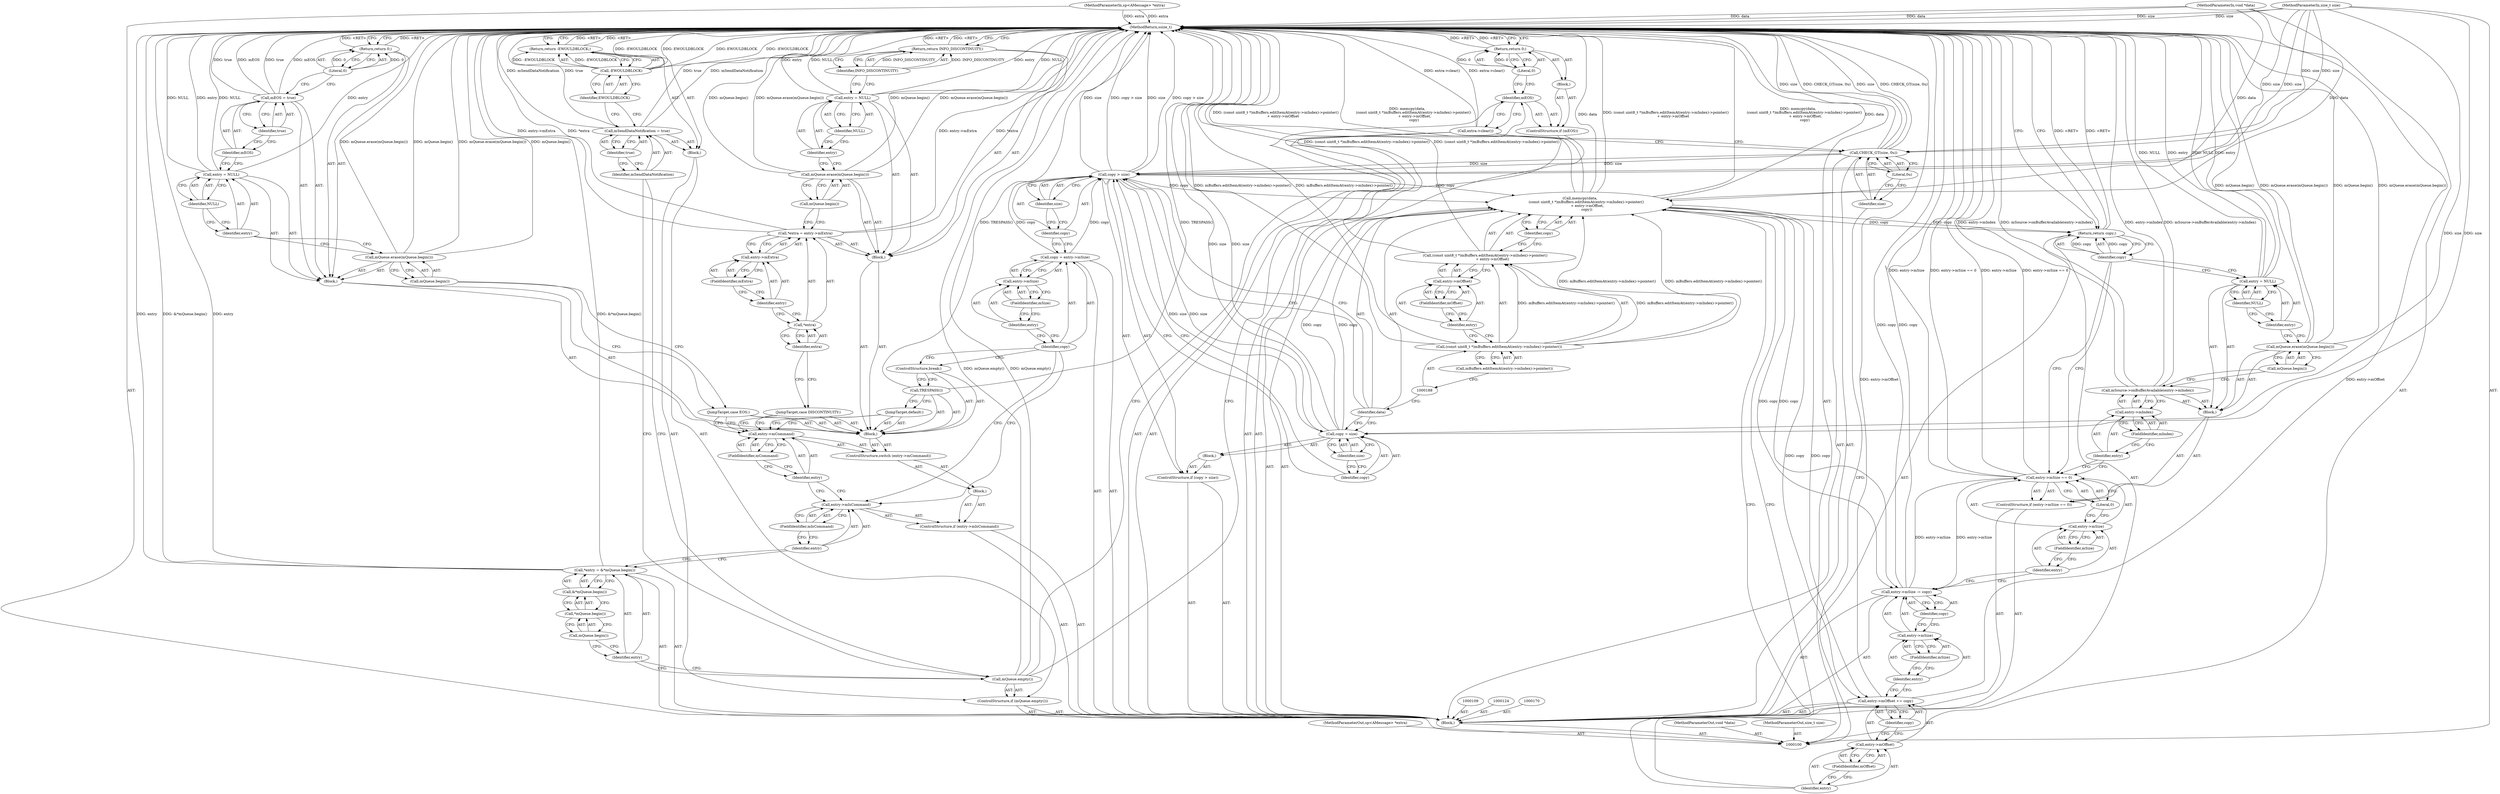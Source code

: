 digraph "1_Android_a2d1d85726aa2a3126e9c331a8e00a8c319c9e2b" {
"1000222" [label="(MethodReturn,ssize_t)"];
"1000113" [label="(Return,return 0;)"];
"1000114" [label="(Literal,0)"];
"1000115" [label="(ControlStructure,if (mQueue.empty()))"];
"1000117" [label="(Block,)"];
"1000116" [label="(Call,mQueue.empty())"];
"1000120" [label="(Identifier,true)"];
"1000118" [label="(Call,mSendDataNotification = true)"];
"1000119" [label="(Identifier,mSendDataNotification)"];
"1000121" [label="(Return,return -EWOULDBLOCK;)"];
"1000122" [label="(Call,-EWOULDBLOCK)"];
"1000123" [label="(Identifier,EWOULDBLOCK)"];
"1000125" [label="(Call,*entry = &*mQueue.begin())"];
"1000126" [label="(Identifier,entry)"];
"1000127" [label="(Call,&*mQueue.begin())"];
"1000128" [label="(Call,*mQueue.begin())"];
"1000129" [label="(Call,mQueue.begin())"];
"1000101" [label="(MethodParameterIn,void *data)"];
"1000319" [label="(MethodParameterOut,void *data)"];
"1000102" [label="(MethodParameterIn,size_t size)"];
"1000320" [label="(MethodParameterOut,size_t size)"];
"1000103" [label="(MethodParameterIn,sp<AMessage> *extra)"];
"1000321" [label="(MethodParameterOut,sp<AMessage> *extra)"];
"1000104" [label="(Block,)"];
"1000130" [label="(ControlStructure,if (entry->mIsCommand))"];
"1000133" [label="(FieldIdentifier,mIsCommand)"];
"1000134" [label="(Block,)"];
"1000131" [label="(Call,entry->mIsCommand)"];
"1000132" [label="(Identifier,entry)"];
"1000135" [label="(ControlStructure,switch (entry->mCommand))"];
"1000138" [label="(FieldIdentifier,mCommand)"];
"1000139" [label="(Block,)"];
"1000136" [label="(Call,entry->mCommand)"];
"1000137" [label="(Identifier,entry)"];
"1000140" [label="(JumpTarget,case EOS:)"];
"1000141" [label="(Block,)"];
"1000142" [label="(Call,mQueue.erase(mQueue.begin()))"];
"1000143" [label="(Call,mQueue.begin())"];
"1000144" [label="(Call,entry = NULL)"];
"1000145" [label="(Identifier,entry)"];
"1000146" [label="(Identifier,NULL)"];
"1000147" [label="(Call,mEOS = true)"];
"1000148" [label="(Identifier,mEOS)"];
"1000149" [label="(Identifier,true)"];
"1000150" [label="(Return,return 0;)"];
"1000151" [label="(Literal,0)"];
"1000106" [label="(Identifier,size)"];
"1000107" [label="(Literal,0u)"];
"1000105" [label="(Call,CHECK_GT(size, 0u))"];
"1000152" [label="(JumpTarget,case DISCONTINUITY:)"];
"1000153" [label="(Block,)"];
"1000154" [label="(Call,*extra = entry->mExtra)"];
"1000155" [label="(Call,*extra)"];
"1000157" [label="(Call,entry->mExtra)"];
"1000158" [label="(Identifier,entry)"];
"1000159" [label="(FieldIdentifier,mExtra)"];
"1000156" [label="(Identifier,extra)"];
"1000160" [label="(Call,mQueue.erase(mQueue.begin()))"];
"1000161" [label="(Call,mQueue.begin())"];
"1000162" [label="(Call,entry = NULL)"];
"1000163" [label="(Identifier,entry)"];
"1000164" [label="(Identifier,NULL)"];
"1000165" [label="(Return,return INFO_DISCONTINUITY;)"];
"1000166" [label="(Identifier,INFO_DISCONTINUITY)"];
"1000167" [label="(JumpTarget,default:)"];
"1000168" [label="(Call,TRESPASS())"];
"1000169" [label="(ControlStructure,break;)"];
"1000173" [label="(Call,entry->mSize)"];
"1000174" [label="(Identifier,entry)"];
"1000175" [label="(FieldIdentifier,mSize)"];
"1000171" [label="(Call,copy = entry->mSize)"];
"1000172" [label="(Identifier,copy)"];
"1000176" [label="(ControlStructure,if (copy > size))"];
"1000179" [label="(Identifier,size)"];
"1000180" [label="(Block,)"];
"1000177" [label="(Call,copy > size)"];
"1000178" [label="(Identifier,copy)"];
"1000108" [label="(Call,extra->clear())"];
"1000183" [label="(Identifier,size)"];
"1000181" [label="(Call,copy = size)"];
"1000182" [label="(Identifier,copy)"];
"1000185" [label="(Identifier,data)"];
"1000184" [label="(Call,memcpy(data,\n           (const uint8_t *)mBuffers.editItemAt(entry->mIndex)->pointer()\n             + entry->mOffset,\n            copy))"];
"1000186" [label="(Call,(const uint8_t *)mBuffers.editItemAt(entry->mIndex)->pointer()\n             + entry->mOffset)"];
"1000187" [label="(Call,(const uint8_t *)mBuffers.editItemAt(entry->mIndex)->pointer())"];
"1000189" [label="(Call,mBuffers.editItemAt(entry->mIndex)->pointer())"];
"1000190" [label="(Call,entry->mOffset)"];
"1000191" [label="(Identifier,entry)"];
"1000192" [label="(FieldIdentifier,mOffset)"];
"1000193" [label="(Identifier,copy)"];
"1000197" [label="(FieldIdentifier,mOffset)"];
"1000198" [label="(Identifier,copy)"];
"1000194" [label="(Call,entry->mOffset += copy)"];
"1000195" [label="(Call,entry->mOffset)"];
"1000196" [label="(Identifier,entry)"];
"1000202" [label="(FieldIdentifier,mSize)"];
"1000203" [label="(Identifier,copy)"];
"1000199" [label="(Call,entry->mSize -= copy)"];
"1000200" [label="(Call,entry->mSize)"];
"1000201" [label="(Identifier,entry)"];
"1000204" [label="(ControlStructure,if (entry->mSize == 0))"];
"1000208" [label="(FieldIdentifier,mSize)"];
"1000209" [label="(Literal,0)"];
"1000210" [label="(Block,)"];
"1000205" [label="(Call,entry->mSize == 0)"];
"1000206" [label="(Call,entry->mSize)"];
"1000207" [label="(Identifier,entry)"];
"1000212" [label="(Call,entry->mIndex)"];
"1000213" [label="(Identifier,entry)"];
"1000214" [label="(FieldIdentifier,mIndex)"];
"1000211" [label="(Call,mSource->onBufferAvailable(entry->mIndex))"];
"1000216" [label="(Call,mQueue.begin())"];
"1000215" [label="(Call,mQueue.erase(mQueue.begin()))"];
"1000219" [label="(Identifier,NULL)"];
"1000217" [label="(Call,entry = NULL)"];
"1000218" [label="(Identifier,entry)"];
"1000220" [label="(Return,return copy;)"];
"1000221" [label="(Identifier,copy)"];
"1000110" [label="(ControlStructure,if (mEOS))"];
"1000112" [label="(Block,)"];
"1000111" [label="(Identifier,mEOS)"];
"1000222" -> "1000100"  [label="AST: "];
"1000222" -> "1000113"  [label="CFG: "];
"1000222" -> "1000121"  [label="CFG: "];
"1000222" -> "1000150"  [label="CFG: "];
"1000222" -> "1000165"  [label="CFG: "];
"1000222" -> "1000220"  [label="CFG: "];
"1000165" -> "1000222"  [label="DDG: <RET>"];
"1000121" -> "1000222"  [label="DDG: <RET>"];
"1000220" -> "1000222"  [label="DDG: <RET>"];
"1000150" -> "1000222"  [label="DDG: <RET>"];
"1000113" -> "1000222"  [label="DDG: <RET>"];
"1000108" -> "1000222"  [label="DDG: extra->clear()"];
"1000184" -> "1000222"  [label="DDG: data"];
"1000184" -> "1000222"  [label="DDG: (const uint8_t *)mBuffers.editItemAt(entry->mIndex)->pointer()\n             + entry->mOffset"];
"1000184" -> "1000222"  [label="DDG: memcpy(data,\n           (const uint8_t *)mBuffers.editItemAt(entry->mIndex)->pointer()\n             + entry->mOffset,\n            copy)"];
"1000177" -> "1000222"  [label="DDG: size"];
"1000177" -> "1000222"  [label="DDG: copy > size"];
"1000125" -> "1000222"  [label="DDG: &*mQueue.begin()"];
"1000125" -> "1000222"  [label="DDG: entry"];
"1000102" -> "1000222"  [label="DDG: size"];
"1000105" -> "1000222"  [label="DDG: size"];
"1000105" -> "1000222"  [label="DDG: CHECK_GT(size, 0u)"];
"1000168" -> "1000222"  [label="DDG: TRESPASS()"];
"1000162" -> "1000222"  [label="DDG: NULL"];
"1000162" -> "1000222"  [label="DDG: entry"];
"1000186" -> "1000222"  [label="DDG: (const uint8_t *)mBuffers.editItemAt(entry->mIndex)->pointer()"];
"1000142" -> "1000222"  [label="DDG: mQueue.erase(mQueue.begin())"];
"1000142" -> "1000222"  [label="DDG: mQueue.begin()"];
"1000215" -> "1000222"  [label="DDG: mQueue.begin()"];
"1000215" -> "1000222"  [label="DDG: mQueue.erase(mQueue.begin())"];
"1000154" -> "1000222"  [label="DDG: entry->mExtra"];
"1000154" -> "1000222"  [label="DDG: *extra"];
"1000217" -> "1000222"  [label="DDG: NULL"];
"1000217" -> "1000222"  [label="DDG: entry"];
"1000160" -> "1000222"  [label="DDG: mQueue.erase(mQueue.begin())"];
"1000160" -> "1000222"  [label="DDG: mQueue.begin()"];
"1000187" -> "1000222"  [label="DDG: mBuffers.editItemAt(entry->mIndex)->pointer()"];
"1000205" -> "1000222"  [label="DDG: entry->mSize"];
"1000205" -> "1000222"  [label="DDG: entry->mSize == 0"];
"1000122" -> "1000222"  [label="DDG: EWOULDBLOCK"];
"1000122" -> "1000222"  [label="DDG: -EWOULDBLOCK"];
"1000194" -> "1000222"  [label="DDG: entry->mOffset"];
"1000103" -> "1000222"  [label="DDG: extra"];
"1000199" -> "1000222"  [label="DDG: copy"];
"1000147" -> "1000222"  [label="DDG: true"];
"1000147" -> "1000222"  [label="DDG: mEOS"];
"1000211" -> "1000222"  [label="DDG: entry->mIndex"];
"1000211" -> "1000222"  [label="DDG: mSource->onBufferAvailable(entry->mIndex)"];
"1000101" -> "1000222"  [label="DDG: data"];
"1000118" -> "1000222"  [label="DDG: true"];
"1000118" -> "1000222"  [label="DDG: mSendDataNotification"];
"1000144" -> "1000222"  [label="DDG: entry"];
"1000144" -> "1000222"  [label="DDG: NULL"];
"1000116" -> "1000222"  [label="DDG: mQueue.empty()"];
"1000181" -> "1000222"  [label="DDG: size"];
"1000113" -> "1000112"  [label="AST: "];
"1000113" -> "1000114"  [label="CFG: "];
"1000114" -> "1000113"  [label="AST: "];
"1000222" -> "1000113"  [label="CFG: "];
"1000113" -> "1000222"  [label="DDG: <RET>"];
"1000114" -> "1000113"  [label="DDG: 0"];
"1000114" -> "1000113"  [label="AST: "];
"1000114" -> "1000111"  [label="CFG: "];
"1000113" -> "1000114"  [label="CFG: "];
"1000114" -> "1000113"  [label="DDG: 0"];
"1000115" -> "1000104"  [label="AST: "];
"1000116" -> "1000115"  [label="AST: "];
"1000117" -> "1000115"  [label="AST: "];
"1000117" -> "1000115"  [label="AST: "];
"1000118" -> "1000117"  [label="AST: "];
"1000121" -> "1000117"  [label="AST: "];
"1000116" -> "1000115"  [label="AST: "];
"1000116" -> "1000111"  [label="CFG: "];
"1000119" -> "1000116"  [label="CFG: "];
"1000126" -> "1000116"  [label="CFG: "];
"1000116" -> "1000222"  [label="DDG: mQueue.empty()"];
"1000120" -> "1000118"  [label="AST: "];
"1000120" -> "1000119"  [label="CFG: "];
"1000118" -> "1000120"  [label="CFG: "];
"1000118" -> "1000117"  [label="AST: "];
"1000118" -> "1000120"  [label="CFG: "];
"1000119" -> "1000118"  [label="AST: "];
"1000120" -> "1000118"  [label="AST: "];
"1000123" -> "1000118"  [label="CFG: "];
"1000118" -> "1000222"  [label="DDG: true"];
"1000118" -> "1000222"  [label="DDG: mSendDataNotification"];
"1000119" -> "1000118"  [label="AST: "];
"1000119" -> "1000116"  [label="CFG: "];
"1000120" -> "1000119"  [label="CFG: "];
"1000121" -> "1000117"  [label="AST: "];
"1000121" -> "1000122"  [label="CFG: "];
"1000122" -> "1000121"  [label="AST: "];
"1000222" -> "1000121"  [label="CFG: "];
"1000121" -> "1000222"  [label="DDG: <RET>"];
"1000122" -> "1000121"  [label="DDG: -EWOULDBLOCK"];
"1000122" -> "1000121"  [label="AST: "];
"1000122" -> "1000123"  [label="CFG: "];
"1000123" -> "1000122"  [label="AST: "];
"1000121" -> "1000122"  [label="CFG: "];
"1000122" -> "1000222"  [label="DDG: EWOULDBLOCK"];
"1000122" -> "1000222"  [label="DDG: -EWOULDBLOCK"];
"1000122" -> "1000121"  [label="DDG: -EWOULDBLOCK"];
"1000123" -> "1000122"  [label="AST: "];
"1000123" -> "1000118"  [label="CFG: "];
"1000122" -> "1000123"  [label="CFG: "];
"1000125" -> "1000104"  [label="AST: "];
"1000125" -> "1000127"  [label="CFG: "];
"1000126" -> "1000125"  [label="AST: "];
"1000127" -> "1000125"  [label="AST: "];
"1000132" -> "1000125"  [label="CFG: "];
"1000125" -> "1000222"  [label="DDG: &*mQueue.begin()"];
"1000125" -> "1000222"  [label="DDG: entry"];
"1000126" -> "1000125"  [label="AST: "];
"1000126" -> "1000116"  [label="CFG: "];
"1000129" -> "1000126"  [label="CFG: "];
"1000127" -> "1000125"  [label="AST: "];
"1000127" -> "1000128"  [label="CFG: "];
"1000128" -> "1000127"  [label="AST: "];
"1000125" -> "1000127"  [label="CFG: "];
"1000128" -> "1000127"  [label="AST: "];
"1000128" -> "1000129"  [label="CFG: "];
"1000129" -> "1000128"  [label="AST: "];
"1000127" -> "1000128"  [label="CFG: "];
"1000129" -> "1000128"  [label="AST: "];
"1000129" -> "1000126"  [label="CFG: "];
"1000128" -> "1000129"  [label="CFG: "];
"1000101" -> "1000100"  [label="AST: "];
"1000101" -> "1000222"  [label="DDG: data"];
"1000101" -> "1000184"  [label="DDG: data"];
"1000319" -> "1000100"  [label="AST: "];
"1000102" -> "1000100"  [label="AST: "];
"1000102" -> "1000222"  [label="DDG: size"];
"1000102" -> "1000105"  [label="DDG: size"];
"1000102" -> "1000177"  [label="DDG: size"];
"1000102" -> "1000181"  [label="DDG: size"];
"1000320" -> "1000100"  [label="AST: "];
"1000103" -> "1000100"  [label="AST: "];
"1000103" -> "1000222"  [label="DDG: extra"];
"1000321" -> "1000100"  [label="AST: "];
"1000104" -> "1000100"  [label="AST: "];
"1000105" -> "1000104"  [label="AST: "];
"1000108" -> "1000104"  [label="AST: "];
"1000109" -> "1000104"  [label="AST: "];
"1000110" -> "1000104"  [label="AST: "];
"1000115" -> "1000104"  [label="AST: "];
"1000124" -> "1000104"  [label="AST: "];
"1000125" -> "1000104"  [label="AST: "];
"1000130" -> "1000104"  [label="AST: "];
"1000170" -> "1000104"  [label="AST: "];
"1000171" -> "1000104"  [label="AST: "];
"1000176" -> "1000104"  [label="AST: "];
"1000184" -> "1000104"  [label="AST: "];
"1000194" -> "1000104"  [label="AST: "];
"1000199" -> "1000104"  [label="AST: "];
"1000204" -> "1000104"  [label="AST: "];
"1000220" -> "1000104"  [label="AST: "];
"1000130" -> "1000104"  [label="AST: "];
"1000131" -> "1000130"  [label="AST: "];
"1000134" -> "1000130"  [label="AST: "];
"1000133" -> "1000131"  [label="AST: "];
"1000133" -> "1000132"  [label="CFG: "];
"1000131" -> "1000133"  [label="CFG: "];
"1000134" -> "1000130"  [label="AST: "];
"1000135" -> "1000134"  [label="AST: "];
"1000131" -> "1000130"  [label="AST: "];
"1000131" -> "1000133"  [label="CFG: "];
"1000132" -> "1000131"  [label="AST: "];
"1000133" -> "1000131"  [label="AST: "];
"1000137" -> "1000131"  [label="CFG: "];
"1000172" -> "1000131"  [label="CFG: "];
"1000132" -> "1000131"  [label="AST: "];
"1000132" -> "1000125"  [label="CFG: "];
"1000133" -> "1000132"  [label="CFG: "];
"1000135" -> "1000134"  [label="AST: "];
"1000136" -> "1000135"  [label="AST: "];
"1000139" -> "1000135"  [label="AST: "];
"1000138" -> "1000136"  [label="AST: "];
"1000138" -> "1000137"  [label="CFG: "];
"1000136" -> "1000138"  [label="CFG: "];
"1000139" -> "1000135"  [label="AST: "];
"1000140" -> "1000139"  [label="AST: "];
"1000141" -> "1000139"  [label="AST: "];
"1000152" -> "1000139"  [label="AST: "];
"1000153" -> "1000139"  [label="AST: "];
"1000167" -> "1000139"  [label="AST: "];
"1000168" -> "1000139"  [label="AST: "];
"1000169" -> "1000139"  [label="AST: "];
"1000136" -> "1000135"  [label="AST: "];
"1000136" -> "1000138"  [label="CFG: "];
"1000137" -> "1000136"  [label="AST: "];
"1000138" -> "1000136"  [label="AST: "];
"1000140" -> "1000136"  [label="CFG: "];
"1000152" -> "1000136"  [label="CFG: "];
"1000167" -> "1000136"  [label="CFG: "];
"1000137" -> "1000136"  [label="AST: "];
"1000137" -> "1000131"  [label="CFG: "];
"1000138" -> "1000137"  [label="CFG: "];
"1000140" -> "1000139"  [label="AST: "];
"1000140" -> "1000136"  [label="CFG: "];
"1000143" -> "1000140"  [label="CFG: "];
"1000141" -> "1000139"  [label="AST: "];
"1000142" -> "1000141"  [label="AST: "];
"1000144" -> "1000141"  [label="AST: "];
"1000147" -> "1000141"  [label="AST: "];
"1000150" -> "1000141"  [label="AST: "];
"1000142" -> "1000141"  [label="AST: "];
"1000142" -> "1000143"  [label="CFG: "];
"1000143" -> "1000142"  [label="AST: "];
"1000145" -> "1000142"  [label="CFG: "];
"1000142" -> "1000222"  [label="DDG: mQueue.erase(mQueue.begin())"];
"1000142" -> "1000222"  [label="DDG: mQueue.begin()"];
"1000143" -> "1000142"  [label="AST: "];
"1000143" -> "1000140"  [label="CFG: "];
"1000142" -> "1000143"  [label="CFG: "];
"1000144" -> "1000141"  [label="AST: "];
"1000144" -> "1000146"  [label="CFG: "];
"1000145" -> "1000144"  [label="AST: "];
"1000146" -> "1000144"  [label="AST: "];
"1000148" -> "1000144"  [label="CFG: "];
"1000144" -> "1000222"  [label="DDG: entry"];
"1000144" -> "1000222"  [label="DDG: NULL"];
"1000145" -> "1000144"  [label="AST: "];
"1000145" -> "1000142"  [label="CFG: "];
"1000146" -> "1000145"  [label="CFG: "];
"1000146" -> "1000144"  [label="AST: "];
"1000146" -> "1000145"  [label="CFG: "];
"1000144" -> "1000146"  [label="CFG: "];
"1000147" -> "1000141"  [label="AST: "];
"1000147" -> "1000149"  [label="CFG: "];
"1000148" -> "1000147"  [label="AST: "];
"1000149" -> "1000147"  [label="AST: "];
"1000151" -> "1000147"  [label="CFG: "];
"1000147" -> "1000222"  [label="DDG: true"];
"1000147" -> "1000222"  [label="DDG: mEOS"];
"1000148" -> "1000147"  [label="AST: "];
"1000148" -> "1000144"  [label="CFG: "];
"1000149" -> "1000148"  [label="CFG: "];
"1000149" -> "1000147"  [label="AST: "];
"1000149" -> "1000148"  [label="CFG: "];
"1000147" -> "1000149"  [label="CFG: "];
"1000150" -> "1000141"  [label="AST: "];
"1000150" -> "1000151"  [label="CFG: "];
"1000151" -> "1000150"  [label="AST: "];
"1000222" -> "1000150"  [label="CFG: "];
"1000150" -> "1000222"  [label="DDG: <RET>"];
"1000151" -> "1000150"  [label="DDG: 0"];
"1000151" -> "1000150"  [label="AST: "];
"1000151" -> "1000147"  [label="CFG: "];
"1000150" -> "1000151"  [label="CFG: "];
"1000151" -> "1000150"  [label="DDG: 0"];
"1000106" -> "1000105"  [label="AST: "];
"1000106" -> "1000100"  [label="CFG: "];
"1000107" -> "1000106"  [label="CFG: "];
"1000107" -> "1000105"  [label="AST: "];
"1000107" -> "1000106"  [label="CFG: "];
"1000105" -> "1000107"  [label="CFG: "];
"1000105" -> "1000104"  [label="AST: "];
"1000105" -> "1000107"  [label="CFG: "];
"1000106" -> "1000105"  [label="AST: "];
"1000107" -> "1000105"  [label="AST: "];
"1000108" -> "1000105"  [label="CFG: "];
"1000105" -> "1000222"  [label="DDG: size"];
"1000105" -> "1000222"  [label="DDG: CHECK_GT(size, 0u)"];
"1000102" -> "1000105"  [label="DDG: size"];
"1000105" -> "1000177"  [label="DDG: size"];
"1000152" -> "1000139"  [label="AST: "];
"1000152" -> "1000136"  [label="CFG: "];
"1000156" -> "1000152"  [label="CFG: "];
"1000153" -> "1000139"  [label="AST: "];
"1000154" -> "1000153"  [label="AST: "];
"1000160" -> "1000153"  [label="AST: "];
"1000162" -> "1000153"  [label="AST: "];
"1000165" -> "1000153"  [label="AST: "];
"1000154" -> "1000153"  [label="AST: "];
"1000154" -> "1000157"  [label="CFG: "];
"1000155" -> "1000154"  [label="AST: "];
"1000157" -> "1000154"  [label="AST: "];
"1000161" -> "1000154"  [label="CFG: "];
"1000154" -> "1000222"  [label="DDG: entry->mExtra"];
"1000154" -> "1000222"  [label="DDG: *extra"];
"1000155" -> "1000154"  [label="AST: "];
"1000155" -> "1000156"  [label="CFG: "];
"1000156" -> "1000155"  [label="AST: "];
"1000158" -> "1000155"  [label="CFG: "];
"1000157" -> "1000154"  [label="AST: "];
"1000157" -> "1000159"  [label="CFG: "];
"1000158" -> "1000157"  [label="AST: "];
"1000159" -> "1000157"  [label="AST: "];
"1000154" -> "1000157"  [label="CFG: "];
"1000158" -> "1000157"  [label="AST: "];
"1000158" -> "1000155"  [label="CFG: "];
"1000159" -> "1000158"  [label="CFG: "];
"1000159" -> "1000157"  [label="AST: "];
"1000159" -> "1000158"  [label="CFG: "];
"1000157" -> "1000159"  [label="CFG: "];
"1000156" -> "1000155"  [label="AST: "];
"1000156" -> "1000152"  [label="CFG: "];
"1000155" -> "1000156"  [label="CFG: "];
"1000160" -> "1000153"  [label="AST: "];
"1000160" -> "1000161"  [label="CFG: "];
"1000161" -> "1000160"  [label="AST: "];
"1000163" -> "1000160"  [label="CFG: "];
"1000160" -> "1000222"  [label="DDG: mQueue.erase(mQueue.begin())"];
"1000160" -> "1000222"  [label="DDG: mQueue.begin()"];
"1000161" -> "1000160"  [label="AST: "];
"1000161" -> "1000154"  [label="CFG: "];
"1000160" -> "1000161"  [label="CFG: "];
"1000162" -> "1000153"  [label="AST: "];
"1000162" -> "1000164"  [label="CFG: "];
"1000163" -> "1000162"  [label="AST: "];
"1000164" -> "1000162"  [label="AST: "];
"1000166" -> "1000162"  [label="CFG: "];
"1000162" -> "1000222"  [label="DDG: NULL"];
"1000162" -> "1000222"  [label="DDG: entry"];
"1000163" -> "1000162"  [label="AST: "];
"1000163" -> "1000160"  [label="CFG: "];
"1000164" -> "1000163"  [label="CFG: "];
"1000164" -> "1000162"  [label="AST: "];
"1000164" -> "1000163"  [label="CFG: "];
"1000162" -> "1000164"  [label="CFG: "];
"1000165" -> "1000153"  [label="AST: "];
"1000165" -> "1000166"  [label="CFG: "];
"1000166" -> "1000165"  [label="AST: "];
"1000222" -> "1000165"  [label="CFG: "];
"1000165" -> "1000222"  [label="DDG: <RET>"];
"1000166" -> "1000165"  [label="DDG: INFO_DISCONTINUITY"];
"1000166" -> "1000165"  [label="AST: "];
"1000166" -> "1000162"  [label="CFG: "];
"1000165" -> "1000166"  [label="CFG: "];
"1000166" -> "1000165"  [label="DDG: INFO_DISCONTINUITY"];
"1000167" -> "1000139"  [label="AST: "];
"1000167" -> "1000136"  [label="CFG: "];
"1000168" -> "1000167"  [label="CFG: "];
"1000168" -> "1000139"  [label="AST: "];
"1000168" -> "1000167"  [label="CFG: "];
"1000169" -> "1000168"  [label="CFG: "];
"1000168" -> "1000222"  [label="DDG: TRESPASS()"];
"1000169" -> "1000139"  [label="AST: "];
"1000169" -> "1000168"  [label="CFG: "];
"1000172" -> "1000169"  [label="CFG: "];
"1000173" -> "1000171"  [label="AST: "];
"1000173" -> "1000175"  [label="CFG: "];
"1000174" -> "1000173"  [label="AST: "];
"1000175" -> "1000173"  [label="AST: "];
"1000171" -> "1000173"  [label="CFG: "];
"1000174" -> "1000173"  [label="AST: "];
"1000174" -> "1000172"  [label="CFG: "];
"1000175" -> "1000174"  [label="CFG: "];
"1000175" -> "1000173"  [label="AST: "];
"1000175" -> "1000174"  [label="CFG: "];
"1000173" -> "1000175"  [label="CFG: "];
"1000171" -> "1000104"  [label="AST: "];
"1000171" -> "1000173"  [label="CFG: "];
"1000172" -> "1000171"  [label="AST: "];
"1000173" -> "1000171"  [label="AST: "];
"1000178" -> "1000171"  [label="CFG: "];
"1000171" -> "1000177"  [label="DDG: copy"];
"1000172" -> "1000171"  [label="AST: "];
"1000172" -> "1000169"  [label="CFG: "];
"1000172" -> "1000131"  [label="CFG: "];
"1000174" -> "1000172"  [label="CFG: "];
"1000176" -> "1000104"  [label="AST: "];
"1000177" -> "1000176"  [label="AST: "];
"1000180" -> "1000176"  [label="AST: "];
"1000179" -> "1000177"  [label="AST: "];
"1000179" -> "1000178"  [label="CFG: "];
"1000177" -> "1000179"  [label="CFG: "];
"1000180" -> "1000176"  [label="AST: "];
"1000181" -> "1000180"  [label="AST: "];
"1000177" -> "1000176"  [label="AST: "];
"1000177" -> "1000179"  [label="CFG: "];
"1000178" -> "1000177"  [label="AST: "];
"1000179" -> "1000177"  [label="AST: "];
"1000182" -> "1000177"  [label="CFG: "];
"1000185" -> "1000177"  [label="CFG: "];
"1000177" -> "1000222"  [label="DDG: size"];
"1000177" -> "1000222"  [label="DDG: copy > size"];
"1000171" -> "1000177"  [label="DDG: copy"];
"1000105" -> "1000177"  [label="DDG: size"];
"1000102" -> "1000177"  [label="DDG: size"];
"1000177" -> "1000181"  [label="DDG: size"];
"1000177" -> "1000184"  [label="DDG: copy"];
"1000178" -> "1000177"  [label="AST: "];
"1000178" -> "1000171"  [label="CFG: "];
"1000179" -> "1000178"  [label="CFG: "];
"1000108" -> "1000104"  [label="AST: "];
"1000108" -> "1000105"  [label="CFG: "];
"1000111" -> "1000108"  [label="CFG: "];
"1000108" -> "1000222"  [label="DDG: extra->clear()"];
"1000183" -> "1000181"  [label="AST: "];
"1000183" -> "1000182"  [label="CFG: "];
"1000181" -> "1000183"  [label="CFG: "];
"1000181" -> "1000180"  [label="AST: "];
"1000181" -> "1000183"  [label="CFG: "];
"1000182" -> "1000181"  [label="AST: "];
"1000183" -> "1000181"  [label="AST: "];
"1000185" -> "1000181"  [label="CFG: "];
"1000181" -> "1000222"  [label="DDG: size"];
"1000177" -> "1000181"  [label="DDG: size"];
"1000102" -> "1000181"  [label="DDG: size"];
"1000181" -> "1000184"  [label="DDG: copy"];
"1000182" -> "1000181"  [label="AST: "];
"1000182" -> "1000177"  [label="CFG: "];
"1000183" -> "1000182"  [label="CFG: "];
"1000185" -> "1000184"  [label="AST: "];
"1000185" -> "1000181"  [label="CFG: "];
"1000185" -> "1000177"  [label="CFG: "];
"1000188" -> "1000185"  [label="CFG: "];
"1000184" -> "1000104"  [label="AST: "];
"1000184" -> "1000193"  [label="CFG: "];
"1000185" -> "1000184"  [label="AST: "];
"1000186" -> "1000184"  [label="AST: "];
"1000193" -> "1000184"  [label="AST: "];
"1000196" -> "1000184"  [label="CFG: "];
"1000184" -> "1000222"  [label="DDG: data"];
"1000184" -> "1000222"  [label="DDG: (const uint8_t *)mBuffers.editItemAt(entry->mIndex)->pointer()\n             + entry->mOffset"];
"1000184" -> "1000222"  [label="DDG: memcpy(data,\n           (const uint8_t *)mBuffers.editItemAt(entry->mIndex)->pointer()\n             + entry->mOffset,\n            copy)"];
"1000101" -> "1000184"  [label="DDG: data"];
"1000187" -> "1000184"  [label="DDG: mBuffers.editItemAt(entry->mIndex)->pointer()"];
"1000181" -> "1000184"  [label="DDG: copy"];
"1000177" -> "1000184"  [label="DDG: copy"];
"1000184" -> "1000194"  [label="DDG: copy"];
"1000184" -> "1000199"  [label="DDG: copy"];
"1000184" -> "1000220"  [label="DDG: copy"];
"1000186" -> "1000184"  [label="AST: "];
"1000186" -> "1000190"  [label="CFG: "];
"1000187" -> "1000186"  [label="AST: "];
"1000190" -> "1000186"  [label="AST: "];
"1000193" -> "1000186"  [label="CFG: "];
"1000186" -> "1000222"  [label="DDG: (const uint8_t *)mBuffers.editItemAt(entry->mIndex)->pointer()"];
"1000187" -> "1000186"  [label="DDG: mBuffers.editItemAt(entry->mIndex)->pointer()"];
"1000187" -> "1000186"  [label="AST: "];
"1000187" -> "1000189"  [label="CFG: "];
"1000188" -> "1000187"  [label="AST: "];
"1000189" -> "1000187"  [label="AST: "];
"1000191" -> "1000187"  [label="CFG: "];
"1000187" -> "1000222"  [label="DDG: mBuffers.editItemAt(entry->mIndex)->pointer()"];
"1000187" -> "1000184"  [label="DDG: mBuffers.editItemAt(entry->mIndex)->pointer()"];
"1000187" -> "1000186"  [label="DDG: mBuffers.editItemAt(entry->mIndex)->pointer()"];
"1000189" -> "1000187"  [label="AST: "];
"1000189" -> "1000188"  [label="CFG: "];
"1000187" -> "1000189"  [label="CFG: "];
"1000190" -> "1000186"  [label="AST: "];
"1000190" -> "1000192"  [label="CFG: "];
"1000191" -> "1000190"  [label="AST: "];
"1000192" -> "1000190"  [label="AST: "];
"1000186" -> "1000190"  [label="CFG: "];
"1000191" -> "1000190"  [label="AST: "];
"1000191" -> "1000187"  [label="CFG: "];
"1000192" -> "1000191"  [label="CFG: "];
"1000192" -> "1000190"  [label="AST: "];
"1000192" -> "1000191"  [label="CFG: "];
"1000190" -> "1000192"  [label="CFG: "];
"1000193" -> "1000184"  [label="AST: "];
"1000193" -> "1000186"  [label="CFG: "];
"1000184" -> "1000193"  [label="CFG: "];
"1000197" -> "1000195"  [label="AST: "];
"1000197" -> "1000196"  [label="CFG: "];
"1000195" -> "1000197"  [label="CFG: "];
"1000198" -> "1000194"  [label="AST: "];
"1000198" -> "1000195"  [label="CFG: "];
"1000194" -> "1000198"  [label="CFG: "];
"1000194" -> "1000104"  [label="AST: "];
"1000194" -> "1000198"  [label="CFG: "];
"1000195" -> "1000194"  [label="AST: "];
"1000198" -> "1000194"  [label="AST: "];
"1000201" -> "1000194"  [label="CFG: "];
"1000194" -> "1000222"  [label="DDG: entry->mOffset"];
"1000184" -> "1000194"  [label="DDG: copy"];
"1000195" -> "1000194"  [label="AST: "];
"1000195" -> "1000197"  [label="CFG: "];
"1000196" -> "1000195"  [label="AST: "];
"1000197" -> "1000195"  [label="AST: "];
"1000198" -> "1000195"  [label="CFG: "];
"1000196" -> "1000195"  [label="AST: "];
"1000196" -> "1000184"  [label="CFG: "];
"1000197" -> "1000196"  [label="CFG: "];
"1000202" -> "1000200"  [label="AST: "];
"1000202" -> "1000201"  [label="CFG: "];
"1000200" -> "1000202"  [label="CFG: "];
"1000203" -> "1000199"  [label="AST: "];
"1000203" -> "1000200"  [label="CFG: "];
"1000199" -> "1000203"  [label="CFG: "];
"1000199" -> "1000104"  [label="AST: "];
"1000199" -> "1000203"  [label="CFG: "];
"1000200" -> "1000199"  [label="AST: "];
"1000203" -> "1000199"  [label="AST: "];
"1000207" -> "1000199"  [label="CFG: "];
"1000199" -> "1000222"  [label="DDG: copy"];
"1000184" -> "1000199"  [label="DDG: copy"];
"1000199" -> "1000205"  [label="DDG: entry->mSize"];
"1000200" -> "1000199"  [label="AST: "];
"1000200" -> "1000202"  [label="CFG: "];
"1000201" -> "1000200"  [label="AST: "];
"1000202" -> "1000200"  [label="AST: "];
"1000203" -> "1000200"  [label="CFG: "];
"1000201" -> "1000200"  [label="AST: "];
"1000201" -> "1000194"  [label="CFG: "];
"1000202" -> "1000201"  [label="CFG: "];
"1000204" -> "1000104"  [label="AST: "];
"1000205" -> "1000204"  [label="AST: "];
"1000210" -> "1000204"  [label="AST: "];
"1000208" -> "1000206"  [label="AST: "];
"1000208" -> "1000207"  [label="CFG: "];
"1000206" -> "1000208"  [label="CFG: "];
"1000209" -> "1000205"  [label="AST: "];
"1000209" -> "1000206"  [label="CFG: "];
"1000205" -> "1000209"  [label="CFG: "];
"1000210" -> "1000204"  [label="AST: "];
"1000211" -> "1000210"  [label="AST: "];
"1000215" -> "1000210"  [label="AST: "];
"1000217" -> "1000210"  [label="AST: "];
"1000205" -> "1000204"  [label="AST: "];
"1000205" -> "1000209"  [label="CFG: "];
"1000206" -> "1000205"  [label="AST: "];
"1000209" -> "1000205"  [label="AST: "];
"1000213" -> "1000205"  [label="CFG: "];
"1000221" -> "1000205"  [label="CFG: "];
"1000205" -> "1000222"  [label="DDG: entry->mSize"];
"1000205" -> "1000222"  [label="DDG: entry->mSize == 0"];
"1000199" -> "1000205"  [label="DDG: entry->mSize"];
"1000206" -> "1000205"  [label="AST: "];
"1000206" -> "1000208"  [label="CFG: "];
"1000207" -> "1000206"  [label="AST: "];
"1000208" -> "1000206"  [label="AST: "];
"1000209" -> "1000206"  [label="CFG: "];
"1000207" -> "1000206"  [label="AST: "];
"1000207" -> "1000199"  [label="CFG: "];
"1000208" -> "1000207"  [label="CFG: "];
"1000212" -> "1000211"  [label="AST: "];
"1000212" -> "1000214"  [label="CFG: "];
"1000213" -> "1000212"  [label="AST: "];
"1000214" -> "1000212"  [label="AST: "];
"1000211" -> "1000212"  [label="CFG: "];
"1000213" -> "1000212"  [label="AST: "];
"1000213" -> "1000205"  [label="CFG: "];
"1000214" -> "1000213"  [label="CFG: "];
"1000214" -> "1000212"  [label="AST: "];
"1000214" -> "1000213"  [label="CFG: "];
"1000212" -> "1000214"  [label="CFG: "];
"1000211" -> "1000210"  [label="AST: "];
"1000211" -> "1000212"  [label="CFG: "];
"1000212" -> "1000211"  [label="AST: "];
"1000216" -> "1000211"  [label="CFG: "];
"1000211" -> "1000222"  [label="DDG: entry->mIndex"];
"1000211" -> "1000222"  [label="DDG: mSource->onBufferAvailable(entry->mIndex)"];
"1000216" -> "1000215"  [label="AST: "];
"1000216" -> "1000211"  [label="CFG: "];
"1000215" -> "1000216"  [label="CFG: "];
"1000215" -> "1000210"  [label="AST: "];
"1000215" -> "1000216"  [label="CFG: "];
"1000216" -> "1000215"  [label="AST: "];
"1000218" -> "1000215"  [label="CFG: "];
"1000215" -> "1000222"  [label="DDG: mQueue.begin()"];
"1000215" -> "1000222"  [label="DDG: mQueue.erase(mQueue.begin())"];
"1000219" -> "1000217"  [label="AST: "];
"1000219" -> "1000218"  [label="CFG: "];
"1000217" -> "1000219"  [label="CFG: "];
"1000217" -> "1000210"  [label="AST: "];
"1000217" -> "1000219"  [label="CFG: "];
"1000218" -> "1000217"  [label="AST: "];
"1000219" -> "1000217"  [label="AST: "];
"1000221" -> "1000217"  [label="CFG: "];
"1000217" -> "1000222"  [label="DDG: NULL"];
"1000217" -> "1000222"  [label="DDG: entry"];
"1000218" -> "1000217"  [label="AST: "];
"1000218" -> "1000215"  [label="CFG: "];
"1000219" -> "1000218"  [label="CFG: "];
"1000220" -> "1000104"  [label="AST: "];
"1000220" -> "1000221"  [label="CFG: "];
"1000221" -> "1000220"  [label="AST: "];
"1000222" -> "1000220"  [label="CFG: "];
"1000220" -> "1000222"  [label="DDG: <RET>"];
"1000221" -> "1000220"  [label="DDG: copy"];
"1000184" -> "1000220"  [label="DDG: copy"];
"1000221" -> "1000220"  [label="AST: "];
"1000221" -> "1000217"  [label="CFG: "];
"1000221" -> "1000205"  [label="CFG: "];
"1000220" -> "1000221"  [label="CFG: "];
"1000221" -> "1000220"  [label="DDG: copy"];
"1000110" -> "1000104"  [label="AST: "];
"1000111" -> "1000110"  [label="AST: "];
"1000112" -> "1000110"  [label="AST: "];
"1000112" -> "1000110"  [label="AST: "];
"1000113" -> "1000112"  [label="AST: "];
"1000111" -> "1000110"  [label="AST: "];
"1000111" -> "1000108"  [label="CFG: "];
"1000114" -> "1000111"  [label="CFG: "];
"1000116" -> "1000111"  [label="CFG: "];
}
